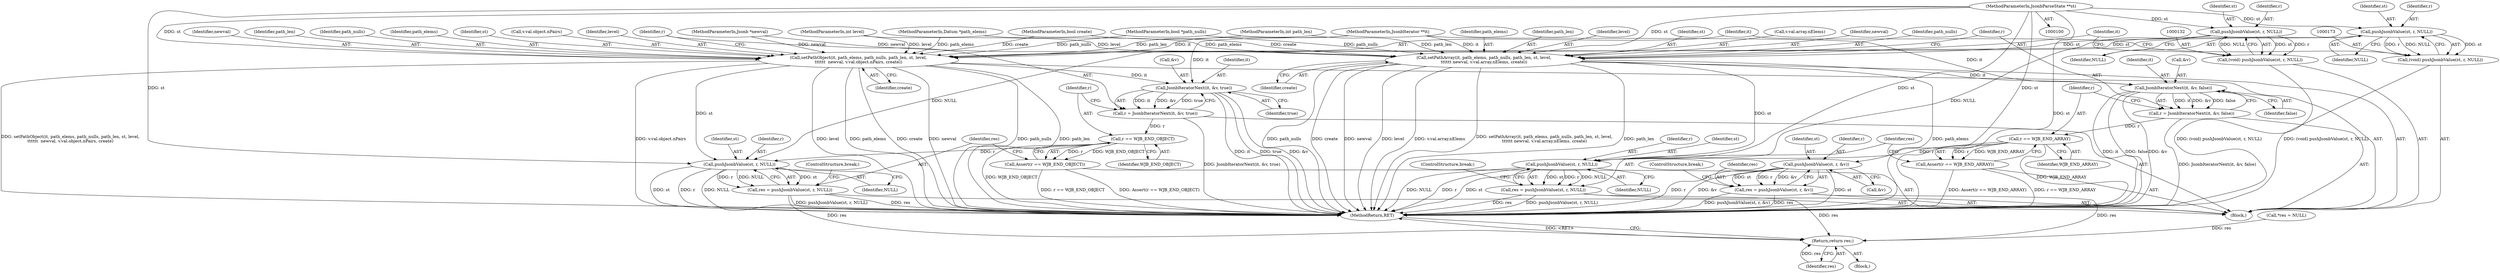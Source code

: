 digraph "0_postgresql_08fa47c4850cea32c3116665975bca219fbf2fe6_2@pointer" {
"1000105" [label="(MethodParameterIn,JsonbParseState **st)"];
"1000133" [label="(Call,pushJsonbValue(st, r, NULL))"];
"1000131" [label="(Call,(void) pushJsonbValue(st, r, NULL))"];
"1000137" [label="(Call,setPathArray(it, path_elems, path_nulls, path_len, st, level,\n\t\t\t\t\t\t newval, v.val.array.nElems, create))"];
"1000155" [label="(Call,JsonbIteratorNext(it, &v, false))"];
"1000153" [label="(Call,r = JsonbIteratorNext(it, &v, false))"];
"1000161" [label="(Call,r == WJB_END_ARRAY)"];
"1000160" [label="(Call,Assert(r == WJB_END_ARRAY))"];
"1000166" [label="(Call,pushJsonbValue(st, r, NULL))"];
"1000164" [label="(Call,res = pushJsonbValue(st, r, NULL))"];
"1000226" [label="(Return,return res;)"];
"1000174" [label="(Call,pushJsonbValue(st, r, NULL))"];
"1000172" [label="(Call,(void) pushJsonbValue(st, r, NULL))"];
"1000178" [label="(Call,setPathObject(it, path_elems, path_nulls, path_len, st, level,\n\t\t\t\t\t\t  newval, v.val.object.nPairs, create))"];
"1000196" [label="(Call,JsonbIteratorNext(it, &v, true))"];
"1000194" [label="(Call,r = JsonbIteratorNext(it, &v, true))"];
"1000202" [label="(Call,r == WJB_END_OBJECT)"];
"1000201" [label="(Call,Assert(r == WJB_END_OBJECT))"];
"1000207" [label="(Call,pushJsonbValue(st, r, NULL))"];
"1000205" [label="(Call,res = pushJsonbValue(st, r, NULL))"];
"1000216" [label="(Call,pushJsonbValue(st, r, &v))"];
"1000214" [label="(Call,res = pushJsonbValue(st, r, &v))"];
"1000157" [label="(Call,&v)"];
"1000137" [label="(Call,setPathArray(it, path_elems, path_nulls, path_len, st, level,\n\t\t\t\t\t\t newval, v.val.array.nElems, create))"];
"1000221" [label="(ControlStructure,break;)"];
"1000179" [label="(Identifier,it)"];
"1000227" [label="(Identifier,res)"];
"1000133" [label="(Call,pushJsonbValue(st, r, NULL))"];
"1000193" [label="(Identifier,create)"];
"1000165" [label="(Identifier,res)"];
"1000174" [label="(Call,pushJsonbValue(st, r, NULL))"];
"1000209" [label="(Identifier,r)"];
"1000103" [label="(MethodParameterIn,bool *path_nulls)"];
"1000185" [label="(Identifier,newval)"];
"1000194" [label="(Call,r = JsonbIteratorNext(it, &v, true))"];
"1000208" [label="(Identifier,st)"];
"1000108" [label="(MethodParameterIn,bool create)"];
"1000182" [label="(Identifier,path_len)"];
"1000139" [label="(Identifier,path_elems)"];
"1000218" [label="(Identifier,r)"];
"1000129" [label="(Block,)"];
"1000162" [label="(Identifier,r)"];
"1000138" [label="(Identifier,it)"];
"1000169" [label="(Identifier,NULL)"];
"1000160" [label="(Call,Assert(r == WJB_END_ARRAY))"];
"1000167" [label="(Identifier,st)"];
"1000217" [label="(Identifier,st)"];
"1000104" [label="(MethodParameterIn,int path_len)"];
"1000204" [label="(Identifier,WJB_END_OBJECT)"];
"1000161" [label="(Call,r == WJB_END_ARRAY)"];
"1000215" [label="(Identifier,res)"];
"1000196" [label="(Call,JsonbIteratorNext(it, &v, true))"];
"1000181" [label="(Identifier,path_nulls)"];
"1000195" [label="(Identifier,r)"];
"1000164" [label="(Call,res = pushJsonbValue(st, r, NULL))"];
"1000112" [label="(Call,*res = NULL)"];
"1000156" [label="(Identifier,it)"];
"1000203" [label="(Identifier,r)"];
"1000170" [label="(ControlStructure,break;)"];
"1000205" [label="(Call,res = pushJsonbValue(st, r, NULL))"];
"1000140" [label="(Identifier,path_nulls)"];
"1000141" [label="(Identifier,path_len)"];
"1000202" [label="(Call,r == WJB_END_OBJECT)"];
"1000153" [label="(Call,r = JsonbIteratorNext(it, &v, false))"];
"1000155" [label="(Call,JsonbIteratorNext(it, &v, false))"];
"1000210" [label="(Identifier,NULL)"];
"1000109" [label="(Block,)"];
"1000154" [label="(Identifier,r)"];
"1000102" [label="(MethodParameterIn,Datum *path_elems)"];
"1000180" [label="(Identifier,path_elems)"];
"1000201" [label="(Call,Assert(r == WJB_END_OBJECT))"];
"1000134" [label="(Identifier,st)"];
"1000143" [label="(Identifier,level)"];
"1000214" [label="(Call,res = pushJsonbValue(st, r, &v))"];
"1000228" [label="(MethodReturn,RET)"];
"1000219" [label="(Call,&v)"];
"1000142" [label="(Identifier,st)"];
"1000198" [label="(Call,&v)"];
"1000163" [label="(Identifier,WJB_END_ARRAY)"];
"1000159" [label="(Identifier,false)"];
"1000152" [label="(Identifier,create)"];
"1000183" [label="(Identifier,st)"];
"1000211" [label="(ControlStructure,break;)"];
"1000206" [label="(Identifier,res)"];
"1000106" [label="(MethodParameterIn,int level)"];
"1000166" [label="(Call,pushJsonbValue(st, r, NULL))"];
"1000186" [label="(Call,v.val.object.nPairs)"];
"1000136" [label="(Identifier,NULL)"];
"1000184" [label="(Identifier,level)"];
"1000172" [label="(Call,(void) pushJsonbValue(st, r, NULL))"];
"1000226" [label="(Return,return res;)"];
"1000216" [label="(Call,pushJsonbValue(st, r, &v))"];
"1000107" [label="(MethodParameterIn,Jsonb *newval)"];
"1000145" [label="(Call,v.val.array.nElems)"];
"1000178" [label="(Call,setPathObject(it, path_elems, path_nulls, path_len, st, level,\n\t\t\t\t\t\t  newval, v.val.object.nPairs, create))"];
"1000101" [label="(MethodParameterIn,JsonbIterator **it)"];
"1000144" [label="(Identifier,newval)"];
"1000177" [label="(Identifier,NULL)"];
"1000131" [label="(Call,(void) pushJsonbValue(st, r, NULL))"];
"1000200" [label="(Identifier,true)"];
"1000207" [label="(Call,pushJsonbValue(st, r, NULL))"];
"1000175" [label="(Identifier,st)"];
"1000176" [label="(Identifier,r)"];
"1000197" [label="(Identifier,it)"];
"1000135" [label="(Identifier,r)"];
"1000168" [label="(Identifier,r)"];
"1000105" [label="(MethodParameterIn,JsonbParseState **st)"];
"1000105" -> "1000100"  [label="AST: "];
"1000105" -> "1000228"  [label="DDG: st"];
"1000105" -> "1000133"  [label="DDG: st"];
"1000105" -> "1000137"  [label="DDG: st"];
"1000105" -> "1000166"  [label="DDG: st"];
"1000105" -> "1000174"  [label="DDG: st"];
"1000105" -> "1000178"  [label="DDG: st"];
"1000105" -> "1000207"  [label="DDG: st"];
"1000105" -> "1000216"  [label="DDG: st"];
"1000133" -> "1000131"  [label="AST: "];
"1000133" -> "1000136"  [label="CFG: "];
"1000134" -> "1000133"  [label="AST: "];
"1000135" -> "1000133"  [label="AST: "];
"1000136" -> "1000133"  [label="AST: "];
"1000131" -> "1000133"  [label="CFG: "];
"1000133" -> "1000131"  [label="DDG: st"];
"1000133" -> "1000131"  [label="DDG: r"];
"1000133" -> "1000131"  [label="DDG: NULL"];
"1000133" -> "1000137"  [label="DDG: st"];
"1000133" -> "1000166"  [label="DDG: NULL"];
"1000131" -> "1000129"  [label="AST: "];
"1000132" -> "1000131"  [label="AST: "];
"1000138" -> "1000131"  [label="CFG: "];
"1000131" -> "1000228"  [label="DDG: (void) pushJsonbValue(st, r, NULL)"];
"1000137" -> "1000129"  [label="AST: "];
"1000137" -> "1000152"  [label="CFG: "];
"1000138" -> "1000137"  [label="AST: "];
"1000139" -> "1000137"  [label="AST: "];
"1000140" -> "1000137"  [label="AST: "];
"1000141" -> "1000137"  [label="AST: "];
"1000142" -> "1000137"  [label="AST: "];
"1000143" -> "1000137"  [label="AST: "];
"1000144" -> "1000137"  [label="AST: "];
"1000145" -> "1000137"  [label="AST: "];
"1000152" -> "1000137"  [label="AST: "];
"1000154" -> "1000137"  [label="CFG: "];
"1000137" -> "1000228"  [label="DDG: path_len"];
"1000137" -> "1000228"  [label="DDG: path_elems"];
"1000137" -> "1000228"  [label="DDG: path_nulls"];
"1000137" -> "1000228"  [label="DDG: create"];
"1000137" -> "1000228"  [label="DDG: newval"];
"1000137" -> "1000228"  [label="DDG: level"];
"1000137" -> "1000228"  [label="DDG: v.val.array.nElems"];
"1000137" -> "1000228"  [label="DDG: setPathArray(it, path_elems, path_nulls, path_len, st, level,\n\t\t\t\t\t\t newval, v.val.array.nElems, create)"];
"1000101" -> "1000137"  [label="DDG: it"];
"1000102" -> "1000137"  [label="DDG: path_elems"];
"1000103" -> "1000137"  [label="DDG: path_nulls"];
"1000104" -> "1000137"  [label="DDG: path_len"];
"1000106" -> "1000137"  [label="DDG: level"];
"1000107" -> "1000137"  [label="DDG: newval"];
"1000108" -> "1000137"  [label="DDG: create"];
"1000137" -> "1000155"  [label="DDG: it"];
"1000137" -> "1000166"  [label="DDG: st"];
"1000155" -> "1000153"  [label="AST: "];
"1000155" -> "1000159"  [label="CFG: "];
"1000156" -> "1000155"  [label="AST: "];
"1000157" -> "1000155"  [label="AST: "];
"1000159" -> "1000155"  [label="AST: "];
"1000153" -> "1000155"  [label="CFG: "];
"1000155" -> "1000228"  [label="DDG: it"];
"1000155" -> "1000228"  [label="DDG: false"];
"1000155" -> "1000228"  [label="DDG: &v"];
"1000155" -> "1000153"  [label="DDG: it"];
"1000155" -> "1000153"  [label="DDG: &v"];
"1000155" -> "1000153"  [label="DDG: false"];
"1000101" -> "1000155"  [label="DDG: it"];
"1000153" -> "1000129"  [label="AST: "];
"1000154" -> "1000153"  [label="AST: "];
"1000162" -> "1000153"  [label="CFG: "];
"1000153" -> "1000228"  [label="DDG: JsonbIteratorNext(it, &v, false)"];
"1000153" -> "1000161"  [label="DDG: r"];
"1000161" -> "1000160"  [label="AST: "];
"1000161" -> "1000163"  [label="CFG: "];
"1000162" -> "1000161"  [label="AST: "];
"1000163" -> "1000161"  [label="AST: "];
"1000160" -> "1000161"  [label="CFG: "];
"1000161" -> "1000228"  [label="DDG: WJB_END_ARRAY"];
"1000161" -> "1000160"  [label="DDG: r"];
"1000161" -> "1000160"  [label="DDG: WJB_END_ARRAY"];
"1000161" -> "1000166"  [label="DDG: r"];
"1000160" -> "1000129"  [label="AST: "];
"1000165" -> "1000160"  [label="CFG: "];
"1000160" -> "1000228"  [label="DDG: Assert(r == WJB_END_ARRAY)"];
"1000160" -> "1000228"  [label="DDG: r == WJB_END_ARRAY"];
"1000166" -> "1000164"  [label="AST: "];
"1000166" -> "1000169"  [label="CFG: "];
"1000167" -> "1000166"  [label="AST: "];
"1000168" -> "1000166"  [label="AST: "];
"1000169" -> "1000166"  [label="AST: "];
"1000164" -> "1000166"  [label="CFG: "];
"1000166" -> "1000228"  [label="DDG: NULL"];
"1000166" -> "1000228"  [label="DDG: r"];
"1000166" -> "1000228"  [label="DDG: st"];
"1000166" -> "1000164"  [label="DDG: st"];
"1000166" -> "1000164"  [label="DDG: r"];
"1000166" -> "1000164"  [label="DDG: NULL"];
"1000164" -> "1000129"  [label="AST: "];
"1000165" -> "1000164"  [label="AST: "];
"1000170" -> "1000164"  [label="CFG: "];
"1000164" -> "1000228"  [label="DDG: pushJsonbValue(st, r, NULL)"];
"1000164" -> "1000228"  [label="DDG: res"];
"1000164" -> "1000226"  [label="DDG: res"];
"1000226" -> "1000109"  [label="AST: "];
"1000226" -> "1000227"  [label="CFG: "];
"1000227" -> "1000226"  [label="AST: "];
"1000228" -> "1000226"  [label="CFG: "];
"1000226" -> "1000228"  [label="DDG: <RET>"];
"1000227" -> "1000226"  [label="DDG: res"];
"1000205" -> "1000226"  [label="DDG: res"];
"1000112" -> "1000226"  [label="DDG: res"];
"1000214" -> "1000226"  [label="DDG: res"];
"1000174" -> "1000172"  [label="AST: "];
"1000174" -> "1000177"  [label="CFG: "];
"1000175" -> "1000174"  [label="AST: "];
"1000176" -> "1000174"  [label="AST: "];
"1000177" -> "1000174"  [label="AST: "];
"1000172" -> "1000174"  [label="CFG: "];
"1000174" -> "1000172"  [label="DDG: st"];
"1000174" -> "1000172"  [label="DDG: r"];
"1000174" -> "1000172"  [label="DDG: NULL"];
"1000174" -> "1000178"  [label="DDG: st"];
"1000174" -> "1000207"  [label="DDG: NULL"];
"1000172" -> "1000129"  [label="AST: "];
"1000173" -> "1000172"  [label="AST: "];
"1000179" -> "1000172"  [label="CFG: "];
"1000172" -> "1000228"  [label="DDG: (void) pushJsonbValue(st, r, NULL)"];
"1000178" -> "1000129"  [label="AST: "];
"1000178" -> "1000193"  [label="CFG: "];
"1000179" -> "1000178"  [label="AST: "];
"1000180" -> "1000178"  [label="AST: "];
"1000181" -> "1000178"  [label="AST: "];
"1000182" -> "1000178"  [label="AST: "];
"1000183" -> "1000178"  [label="AST: "];
"1000184" -> "1000178"  [label="AST: "];
"1000185" -> "1000178"  [label="AST: "];
"1000186" -> "1000178"  [label="AST: "];
"1000193" -> "1000178"  [label="AST: "];
"1000195" -> "1000178"  [label="CFG: "];
"1000178" -> "1000228"  [label="DDG: newval"];
"1000178" -> "1000228"  [label="DDG: path_nulls"];
"1000178" -> "1000228"  [label="DDG: path_len"];
"1000178" -> "1000228"  [label="DDG: setPathObject(it, path_elems, path_nulls, path_len, st, level,\n\t\t\t\t\t\t  newval, v.val.object.nPairs, create)"];
"1000178" -> "1000228"  [label="DDG: v.val.object.nPairs"];
"1000178" -> "1000228"  [label="DDG: level"];
"1000178" -> "1000228"  [label="DDG: path_elems"];
"1000178" -> "1000228"  [label="DDG: create"];
"1000101" -> "1000178"  [label="DDG: it"];
"1000102" -> "1000178"  [label="DDG: path_elems"];
"1000103" -> "1000178"  [label="DDG: path_nulls"];
"1000104" -> "1000178"  [label="DDG: path_len"];
"1000106" -> "1000178"  [label="DDG: level"];
"1000107" -> "1000178"  [label="DDG: newval"];
"1000108" -> "1000178"  [label="DDG: create"];
"1000178" -> "1000196"  [label="DDG: it"];
"1000178" -> "1000207"  [label="DDG: st"];
"1000196" -> "1000194"  [label="AST: "];
"1000196" -> "1000200"  [label="CFG: "];
"1000197" -> "1000196"  [label="AST: "];
"1000198" -> "1000196"  [label="AST: "];
"1000200" -> "1000196"  [label="AST: "];
"1000194" -> "1000196"  [label="CFG: "];
"1000196" -> "1000228"  [label="DDG: it"];
"1000196" -> "1000228"  [label="DDG: true"];
"1000196" -> "1000228"  [label="DDG: &v"];
"1000196" -> "1000194"  [label="DDG: it"];
"1000196" -> "1000194"  [label="DDG: &v"];
"1000196" -> "1000194"  [label="DDG: true"];
"1000101" -> "1000196"  [label="DDG: it"];
"1000194" -> "1000129"  [label="AST: "];
"1000195" -> "1000194"  [label="AST: "];
"1000203" -> "1000194"  [label="CFG: "];
"1000194" -> "1000228"  [label="DDG: JsonbIteratorNext(it, &v, true)"];
"1000194" -> "1000202"  [label="DDG: r"];
"1000202" -> "1000201"  [label="AST: "];
"1000202" -> "1000204"  [label="CFG: "];
"1000203" -> "1000202"  [label="AST: "];
"1000204" -> "1000202"  [label="AST: "];
"1000201" -> "1000202"  [label="CFG: "];
"1000202" -> "1000228"  [label="DDG: WJB_END_OBJECT"];
"1000202" -> "1000201"  [label="DDG: r"];
"1000202" -> "1000201"  [label="DDG: WJB_END_OBJECT"];
"1000202" -> "1000207"  [label="DDG: r"];
"1000201" -> "1000129"  [label="AST: "];
"1000206" -> "1000201"  [label="CFG: "];
"1000201" -> "1000228"  [label="DDG: Assert(r == WJB_END_OBJECT)"];
"1000201" -> "1000228"  [label="DDG: r == WJB_END_OBJECT"];
"1000207" -> "1000205"  [label="AST: "];
"1000207" -> "1000210"  [label="CFG: "];
"1000208" -> "1000207"  [label="AST: "];
"1000209" -> "1000207"  [label="AST: "];
"1000210" -> "1000207"  [label="AST: "];
"1000205" -> "1000207"  [label="CFG: "];
"1000207" -> "1000228"  [label="DDG: st"];
"1000207" -> "1000228"  [label="DDG: r"];
"1000207" -> "1000228"  [label="DDG: NULL"];
"1000207" -> "1000205"  [label="DDG: st"];
"1000207" -> "1000205"  [label="DDG: r"];
"1000207" -> "1000205"  [label="DDG: NULL"];
"1000205" -> "1000129"  [label="AST: "];
"1000206" -> "1000205"  [label="AST: "];
"1000211" -> "1000205"  [label="CFG: "];
"1000205" -> "1000228"  [label="DDG: res"];
"1000205" -> "1000228"  [label="DDG: pushJsonbValue(st, r, NULL)"];
"1000216" -> "1000214"  [label="AST: "];
"1000216" -> "1000219"  [label="CFG: "];
"1000217" -> "1000216"  [label="AST: "];
"1000218" -> "1000216"  [label="AST: "];
"1000219" -> "1000216"  [label="AST: "];
"1000214" -> "1000216"  [label="CFG: "];
"1000216" -> "1000228"  [label="DDG: &v"];
"1000216" -> "1000228"  [label="DDG: st"];
"1000216" -> "1000228"  [label="DDG: r"];
"1000216" -> "1000214"  [label="DDG: st"];
"1000216" -> "1000214"  [label="DDG: r"];
"1000216" -> "1000214"  [label="DDG: &v"];
"1000214" -> "1000129"  [label="AST: "];
"1000215" -> "1000214"  [label="AST: "];
"1000221" -> "1000214"  [label="CFG: "];
"1000214" -> "1000228"  [label="DDG: res"];
"1000214" -> "1000228"  [label="DDG: pushJsonbValue(st, r, &v)"];
}
